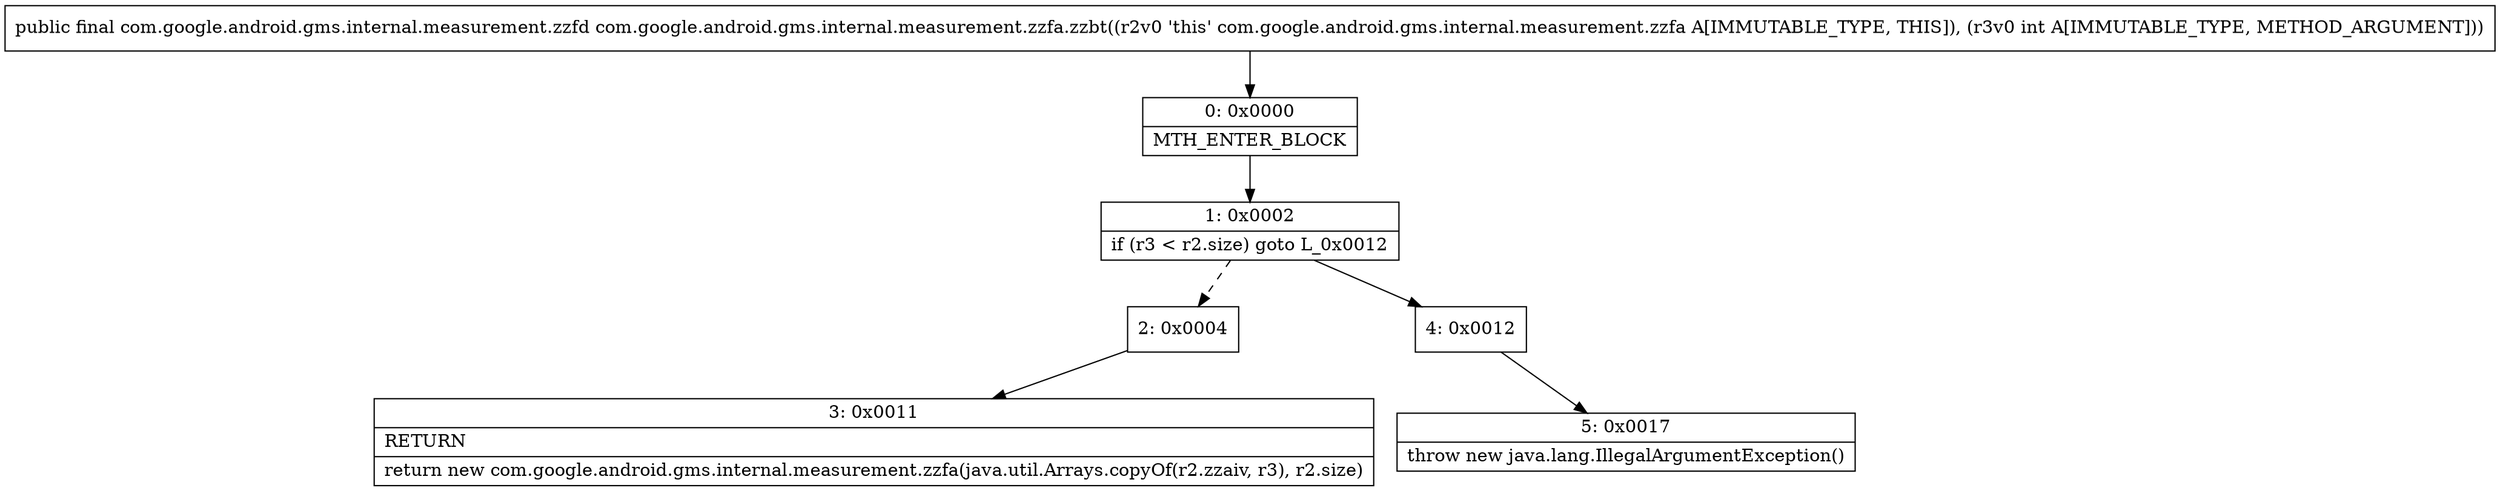 digraph "CFG forcom.google.android.gms.internal.measurement.zzfa.zzbt(I)Lcom\/google\/android\/gms\/internal\/measurement\/zzfd;" {
Node_0 [shape=record,label="{0\:\ 0x0000|MTH_ENTER_BLOCK\l}"];
Node_1 [shape=record,label="{1\:\ 0x0002|if (r3 \< r2.size) goto L_0x0012\l}"];
Node_2 [shape=record,label="{2\:\ 0x0004}"];
Node_3 [shape=record,label="{3\:\ 0x0011|RETURN\l|return new com.google.android.gms.internal.measurement.zzfa(java.util.Arrays.copyOf(r2.zzaiv, r3), r2.size)\l}"];
Node_4 [shape=record,label="{4\:\ 0x0012}"];
Node_5 [shape=record,label="{5\:\ 0x0017|throw new java.lang.IllegalArgumentException()\l}"];
MethodNode[shape=record,label="{public final com.google.android.gms.internal.measurement.zzfd com.google.android.gms.internal.measurement.zzfa.zzbt((r2v0 'this' com.google.android.gms.internal.measurement.zzfa A[IMMUTABLE_TYPE, THIS]), (r3v0 int A[IMMUTABLE_TYPE, METHOD_ARGUMENT])) }"];
MethodNode -> Node_0;
Node_0 -> Node_1;
Node_1 -> Node_2[style=dashed];
Node_1 -> Node_4;
Node_2 -> Node_3;
Node_4 -> Node_5;
}

